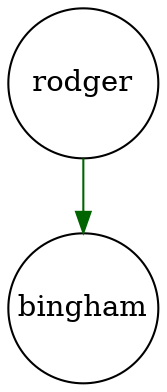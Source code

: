 digraph fullagr_rodger_bingham { 
 K=0.6 
 "rodger" -> { "bingham" } [color="darkgreen", arrowhead="normal", penwidth=1, href="#232"]; 
 "rodger" [shape="circle", fixedsize="true", height=1, width=1, style="filled", fillcolor="white", href="#rodger"]; 
 "bingham" [shape="circle", fixedsize="true", height=1, width=1, style="filled", fillcolor="white", href="#bingham"]; 

}